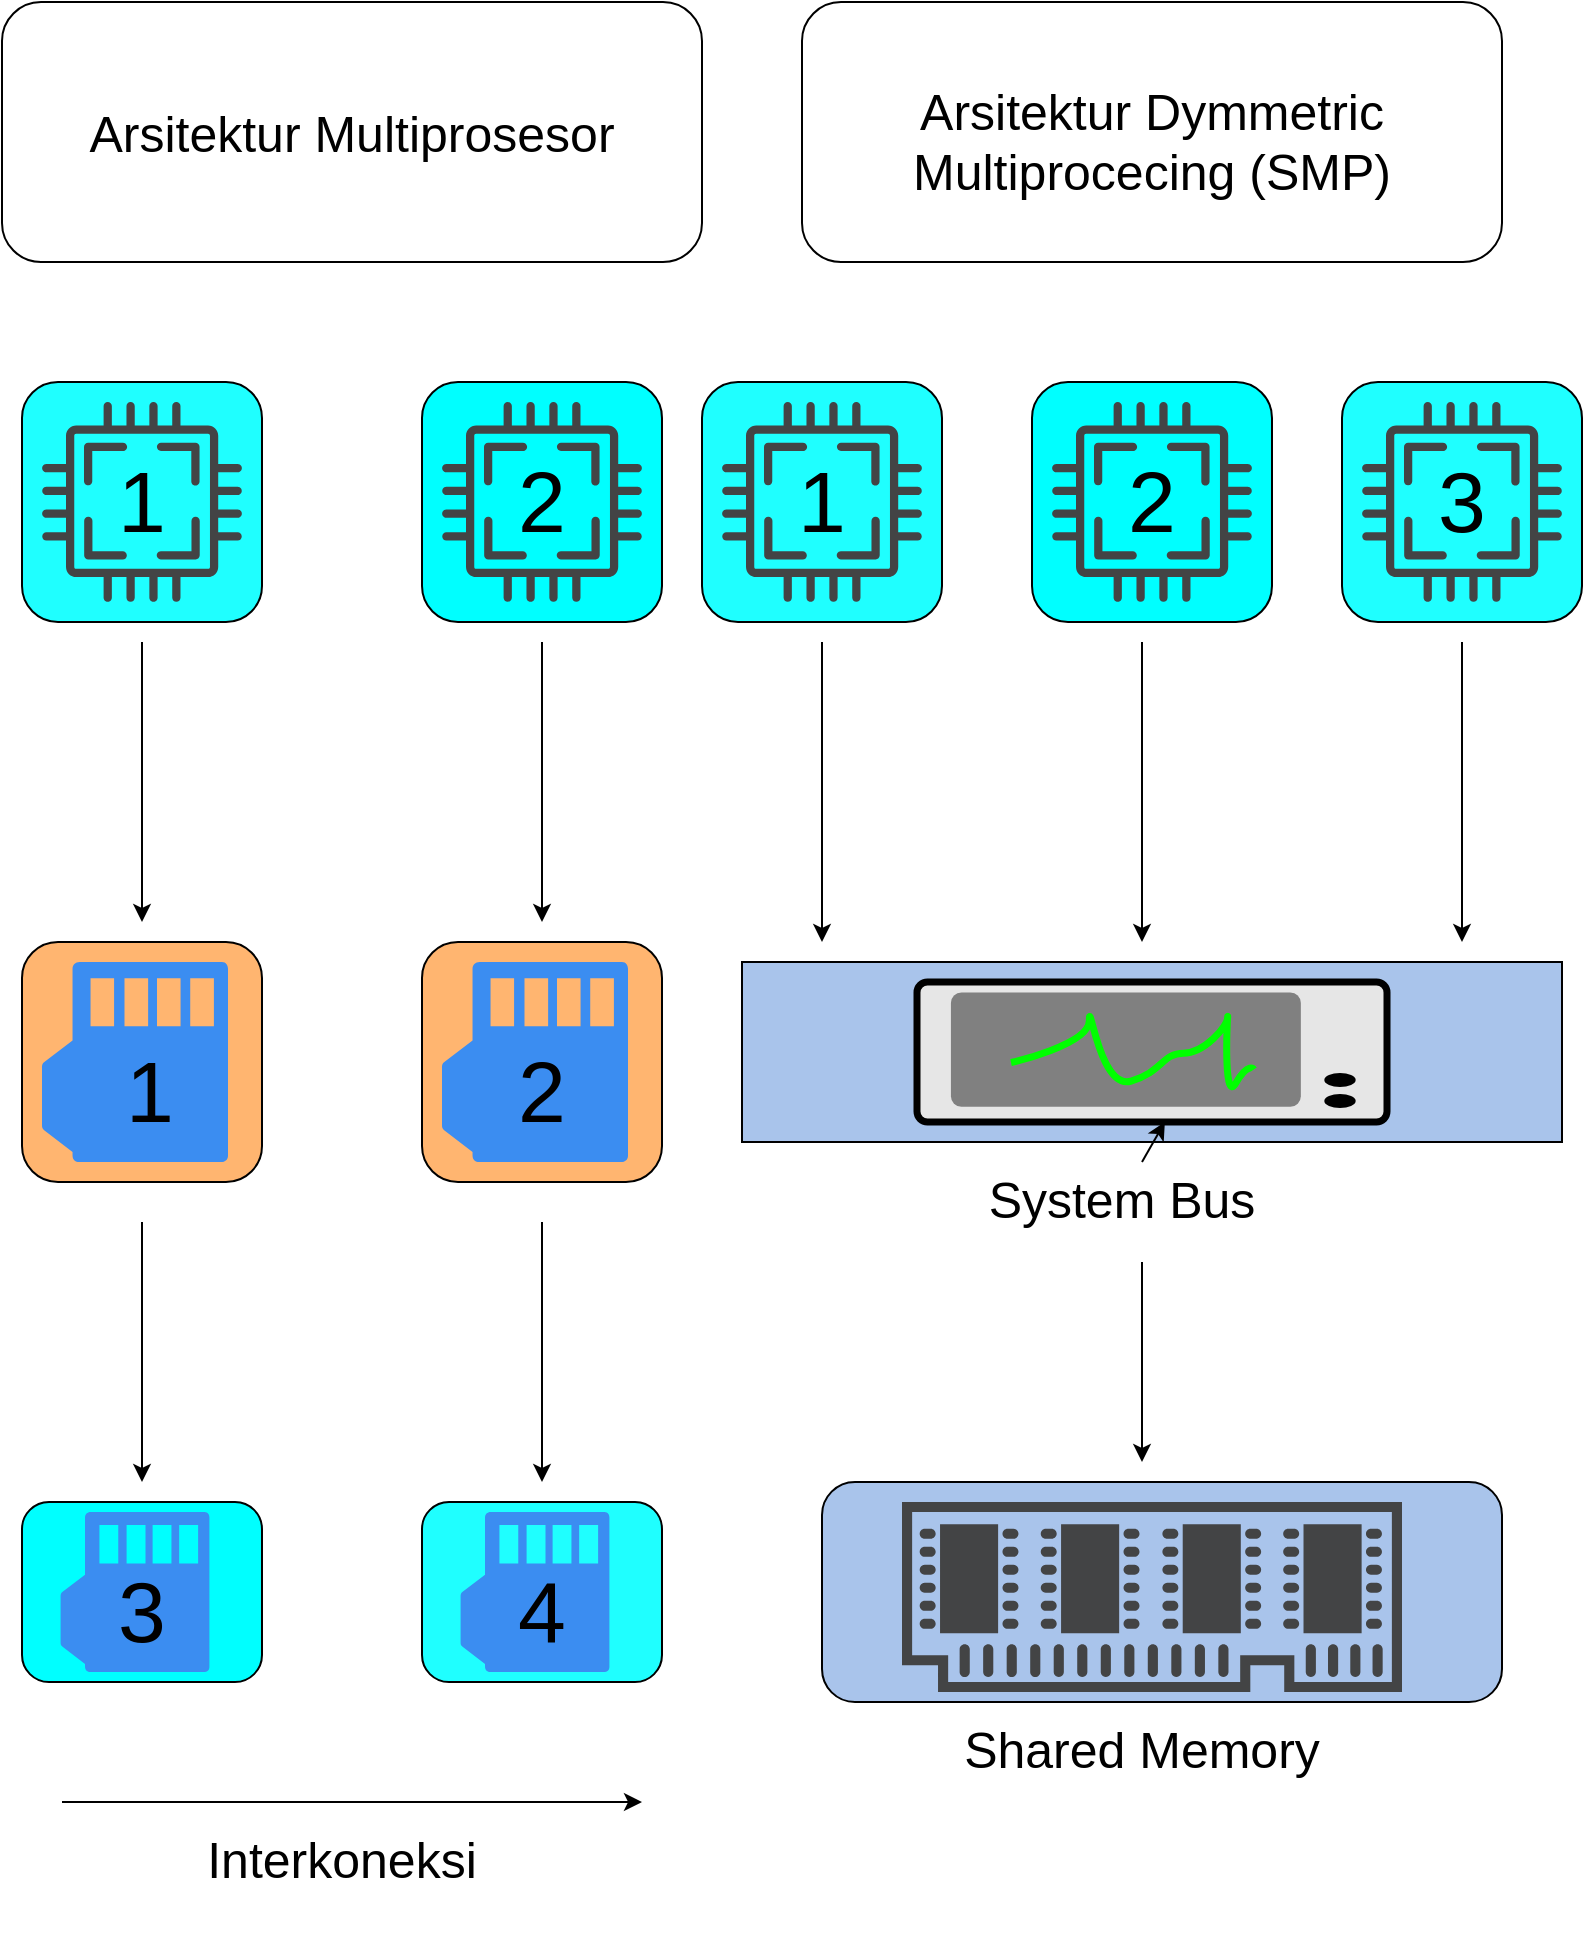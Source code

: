 <mxfile version="26.2.14">
  <diagram name="Page-1" id="ElHYDtm8DYyzWI1VYrLb">
    <mxGraphModel dx="2180" dy="1268" grid="1" gridSize="10" guides="1" tooltips="1" connect="1" arrows="1" fold="1" page="1" pageScale="1" pageWidth="850" pageHeight="1100" math="0" shadow="0">
      <root>
        <mxCell id="0" />
        <mxCell id="1" parent="0" />
        <mxCell id="fEJGuQPyW0wvUsJ_kvxa-1" value="" style="rounded=1;whiteSpace=wrap;html=1;shadow=0;" vertex="1" parent="1">
          <mxGeometry x="50" y="60" width="350" height="130" as="geometry" />
        </mxCell>
        <mxCell id="fEJGuQPyW0wvUsJ_kvxa-2" value="" style="rounded=1;whiteSpace=wrap;html=1;" vertex="1" parent="1">
          <mxGeometry x="450" y="60" width="350" height="130" as="geometry" />
        </mxCell>
        <mxCell id="fEJGuQPyW0wvUsJ_kvxa-3" value="" style="rounded=1;whiteSpace=wrap;html=1;strokeColor=#000000;fillColor=#1FFFFF;" vertex="1" parent="1">
          <mxGeometry x="60" y="250" width="120" height="120" as="geometry" />
        </mxCell>
        <mxCell id="fEJGuQPyW0wvUsJ_kvxa-4" value="" style="rounded=1;whiteSpace=wrap;html=1;fillColor=#00FFFF;" vertex="1" parent="1">
          <mxGeometry x="260" y="250" width="120" height="120" as="geometry" />
        </mxCell>
        <mxCell id="fEJGuQPyW0wvUsJ_kvxa-5" value="" style="rounded=1;whiteSpace=wrap;html=1;fillColor=#FFB570;" vertex="1" parent="1">
          <mxGeometry x="60" y="530" width="120" height="120" as="geometry" />
        </mxCell>
        <mxCell id="fEJGuQPyW0wvUsJ_kvxa-6" value="" style="rounded=1;whiteSpace=wrap;html=1;fillColor=#FFB570;" vertex="1" parent="1">
          <mxGeometry x="260" y="530" width="120" height="120" as="geometry" />
        </mxCell>
        <mxCell id="fEJGuQPyW0wvUsJ_kvxa-7" value="" style="rounded=1;whiteSpace=wrap;html=1;fillColor=#00FFFF;" vertex="1" parent="1">
          <mxGeometry x="60" y="810" width="120" height="90" as="geometry" />
        </mxCell>
        <mxCell id="fEJGuQPyW0wvUsJ_kvxa-8" value="" style="rounded=1;whiteSpace=wrap;html=1;fillColor=#1FFFFF;" vertex="1" parent="1">
          <mxGeometry x="260" y="810" width="120" height="90" as="geometry" />
        </mxCell>
        <mxCell id="fEJGuQPyW0wvUsJ_kvxa-9" value="" style="rounded=1;whiteSpace=wrap;html=1;fillColor=#1FFFFF;" vertex="1" parent="1">
          <mxGeometry x="400" y="250" width="120" height="120" as="geometry" />
        </mxCell>
        <mxCell id="fEJGuQPyW0wvUsJ_kvxa-10" value="" style="rounded=1;whiteSpace=wrap;html=1;fillColor=#00FFFF;" vertex="1" parent="1">
          <mxGeometry x="565" y="250" width="120" height="120" as="geometry" />
        </mxCell>
        <mxCell id="fEJGuQPyW0wvUsJ_kvxa-11" value="" style="rounded=1;whiteSpace=wrap;html=1;fillColor=#1FFFFF;" vertex="1" parent="1">
          <mxGeometry x="720" y="250" width="120" height="120" as="geometry" />
        </mxCell>
        <mxCell id="fEJGuQPyW0wvUsJ_kvxa-12" value="" style="rounded=0;whiteSpace=wrap;html=1;fillColor=#A9C4EB;" vertex="1" parent="1">
          <mxGeometry x="420" y="540" width="410" height="90" as="geometry" />
        </mxCell>
        <mxCell id="fEJGuQPyW0wvUsJ_kvxa-13" value="" style="rounded=1;whiteSpace=wrap;html=1;fillColor=#A9C4EB;" vertex="1" parent="1">
          <mxGeometry x="460" y="800" width="340" height="110" as="geometry" />
        </mxCell>
        <mxCell id="fEJGuQPyW0wvUsJ_kvxa-15" value="" style="endArrow=classic;html=1;rounded=0;" edge="1" parent="1">
          <mxGeometry width="50" height="50" relative="1" as="geometry">
            <mxPoint x="120" y="380" as="sourcePoint" />
            <mxPoint x="120" y="520" as="targetPoint" />
            <Array as="points" />
          </mxGeometry>
        </mxCell>
        <mxCell id="fEJGuQPyW0wvUsJ_kvxa-19" value="" style="endArrow=classic;html=1;rounded=0;" edge="1" parent="1">
          <mxGeometry width="50" height="50" relative="1" as="geometry">
            <mxPoint x="320" y="380" as="sourcePoint" />
            <mxPoint x="320" y="520" as="targetPoint" />
          </mxGeometry>
        </mxCell>
        <mxCell id="fEJGuQPyW0wvUsJ_kvxa-20" value="" style="endArrow=classic;html=1;rounded=0;" edge="1" parent="1">
          <mxGeometry width="50" height="50" relative="1" as="geometry">
            <mxPoint x="120" y="670" as="sourcePoint" />
            <mxPoint x="120" y="800" as="targetPoint" />
          </mxGeometry>
        </mxCell>
        <mxCell id="fEJGuQPyW0wvUsJ_kvxa-21" value="" style="endArrow=classic;html=1;rounded=0;" edge="1" parent="1">
          <mxGeometry width="50" height="50" relative="1" as="geometry">
            <mxPoint x="320" y="670" as="sourcePoint" />
            <mxPoint x="320" y="800" as="targetPoint" />
          </mxGeometry>
        </mxCell>
        <mxCell id="fEJGuQPyW0wvUsJ_kvxa-22" value="" style="endArrow=classic;html=1;rounded=0;" edge="1" parent="1">
          <mxGeometry width="50" height="50" relative="1" as="geometry">
            <mxPoint x="460" y="380" as="sourcePoint" />
            <mxPoint x="460" y="530" as="targetPoint" />
          </mxGeometry>
        </mxCell>
        <mxCell id="fEJGuQPyW0wvUsJ_kvxa-23" value="" style="endArrow=classic;html=1;rounded=0;" edge="1" parent="1">
          <mxGeometry width="50" height="50" relative="1" as="geometry">
            <mxPoint x="620" y="380" as="sourcePoint" />
            <mxPoint x="620" y="530" as="targetPoint" />
            <Array as="points" />
          </mxGeometry>
        </mxCell>
        <mxCell id="fEJGuQPyW0wvUsJ_kvxa-25" value="" style="endArrow=classic;html=1;rounded=0;" edge="1" parent="1">
          <mxGeometry width="50" height="50" relative="1" as="geometry">
            <mxPoint x="780" y="380" as="sourcePoint" />
            <mxPoint x="780" y="530" as="targetPoint" />
            <Array as="points">
              <mxPoint x="780" y="460" />
            </Array>
          </mxGeometry>
        </mxCell>
        <mxCell id="fEJGuQPyW0wvUsJ_kvxa-27" value="" style="endArrow=classic;html=1;rounded=0;" edge="1" parent="1">
          <mxGeometry width="50" height="50" relative="1" as="geometry">
            <mxPoint x="620" y="690" as="sourcePoint" />
            <mxPoint x="620" y="790" as="targetPoint" />
          </mxGeometry>
        </mxCell>
        <mxCell id="fEJGuQPyW0wvUsJ_kvxa-28" value="Arsitektur Multiprosesor" style="text;strokeColor=none;align=center;fillColor=none;html=1;verticalAlign=middle;whiteSpace=wrap;rounded=0;strokeWidth=1;fontSize=25;" vertex="1" parent="1">
          <mxGeometry x="55" y="87.5" width="340" height="75" as="geometry" />
        </mxCell>
        <mxCell id="fEJGuQPyW0wvUsJ_kvxa-32" value="Arsitektur Dymmetric Multiprocecing (SMP)" style="text;strokeColor=none;align=center;fillColor=none;html=1;verticalAlign=middle;whiteSpace=wrap;rounded=0;fontSize=25;" vertex="1" parent="1">
          <mxGeometry x="450" y="87.5" width="350" height="82.5" as="geometry" />
        </mxCell>
        <mxCell id="fEJGuQPyW0wvUsJ_kvxa-34" value="" style="sketch=0;pointerEvents=1;shadow=0;dashed=0;html=1;strokeColor=none;fillColor=#434445;aspect=fixed;labelPosition=center;verticalLabelPosition=bottom;verticalAlign=top;align=center;outlineConnect=0;shape=mxgraph.vvd.cpu;" vertex="1" parent="1">
          <mxGeometry x="70" y="260" width="100" height="100" as="geometry" />
        </mxCell>
        <mxCell id="fEJGuQPyW0wvUsJ_kvxa-35" value="" style="sketch=0;pointerEvents=1;shadow=0;dashed=0;html=1;strokeColor=none;fillColor=#434445;aspect=fixed;labelPosition=center;verticalLabelPosition=bottom;verticalAlign=top;align=center;outlineConnect=0;shape=mxgraph.vvd.cpu;" vertex="1" parent="1">
          <mxGeometry x="270" y="260" width="100" height="100" as="geometry" />
        </mxCell>
        <mxCell id="fEJGuQPyW0wvUsJ_kvxa-36" value="" style="sketch=0;pointerEvents=1;shadow=0;dashed=0;html=1;strokeColor=none;fillColor=#434445;aspect=fixed;labelPosition=center;verticalLabelPosition=bottom;verticalAlign=top;align=center;outlineConnect=0;shape=mxgraph.vvd.cpu;" vertex="1" parent="1">
          <mxGeometry x="410" y="260" width="100" height="100" as="geometry" />
        </mxCell>
        <mxCell id="fEJGuQPyW0wvUsJ_kvxa-37" value="" style="sketch=0;pointerEvents=1;shadow=0;dashed=0;html=1;strokeColor=none;fillColor=#434445;aspect=fixed;labelPosition=center;verticalLabelPosition=bottom;verticalAlign=top;align=center;outlineConnect=0;shape=mxgraph.vvd.cpu;" vertex="1" parent="1">
          <mxGeometry x="575" y="260" width="100" height="100" as="geometry" />
        </mxCell>
        <mxCell id="fEJGuQPyW0wvUsJ_kvxa-38" value="" style="sketch=0;pointerEvents=1;shadow=0;dashed=0;html=1;strokeColor=none;fillColor=#434445;aspect=fixed;labelPosition=center;verticalLabelPosition=bottom;verticalAlign=top;align=center;outlineConnect=0;shape=mxgraph.vvd.cpu;" vertex="1" parent="1">
          <mxGeometry x="730" y="260" width="100" height="100" as="geometry" />
        </mxCell>
        <mxCell id="fEJGuQPyW0wvUsJ_kvxa-39" value="" style="sketch=0;html=1;aspect=fixed;strokeColor=none;shadow=0;fillColor=#3B8DF1;verticalAlign=top;labelPosition=center;verticalLabelPosition=bottom;shape=mxgraph.gcp2.memory_card" vertex="1" parent="1">
          <mxGeometry x="70" y="540" width="93" height="100" as="geometry" />
        </mxCell>
        <mxCell id="fEJGuQPyW0wvUsJ_kvxa-41" value="" style="sketch=0;html=1;aspect=fixed;strokeColor=none;shadow=0;fillColor=#3B8DF1;verticalAlign=top;labelPosition=center;verticalLabelPosition=bottom;shape=mxgraph.gcp2.memory_card" vertex="1" parent="1">
          <mxGeometry x="270" y="540" width="93" height="100" as="geometry" />
        </mxCell>
        <mxCell id="fEJGuQPyW0wvUsJ_kvxa-42" value="" style="sketch=0;html=1;aspect=fixed;strokeColor=none;shadow=0;fillColor=#3B8DF1;verticalAlign=top;labelPosition=center;verticalLabelPosition=bottom;shape=mxgraph.gcp2.memory_card" vertex="1" parent="1">
          <mxGeometry x="79.3" y="815" width="74.4" height="80" as="geometry" />
        </mxCell>
        <mxCell id="fEJGuQPyW0wvUsJ_kvxa-44" value="" style="sketch=0;html=1;aspect=fixed;strokeColor=none;shadow=0;fillColor=#3B8DF1;verticalAlign=top;labelPosition=center;verticalLabelPosition=bottom;shape=mxgraph.gcp2.memory_card" vertex="1" parent="1">
          <mxGeometry x="279.3" y="815" width="74.4" height="80" as="geometry" />
        </mxCell>
        <mxCell id="fEJGuQPyW0wvUsJ_kvxa-45" value="" style="sketch=0;pointerEvents=1;shadow=0;dashed=0;html=1;strokeColor=none;fillColor=#434445;aspect=fixed;labelPosition=center;verticalLabelPosition=bottom;verticalAlign=top;align=center;outlineConnect=0;shape=mxgraph.vvd.memory;" vertex="1" parent="1">
          <mxGeometry x="500" y="810" width="250" height="95" as="geometry" />
        </mxCell>
        <mxCell id="fEJGuQPyW0wvUsJ_kvxa-46" value="" style="html=1;strokeWidth=2;outlineConnect=0;dashed=0;align=center;fontSize=8;verticalLabelPosition=bottom;verticalAlign=top;shape=mxgraph.eip.control_bus;fillColor=#c0f5a9" vertex="1" parent="1">
          <mxGeometry x="507.5" y="550" width="235" height="70" as="geometry" />
        </mxCell>
        <mxCell id="fEJGuQPyW0wvUsJ_kvxa-47" value="1" style="text;strokeColor=none;align=center;fillColor=none;html=1;verticalAlign=middle;whiteSpace=wrap;rounded=0;fontSize=43;" vertex="1" parent="1">
          <mxGeometry x="90" y="295" width="60" height="30" as="geometry" />
        </mxCell>
        <mxCell id="fEJGuQPyW0wvUsJ_kvxa-48" value="2" style="text;strokeColor=none;align=center;fillColor=none;html=1;verticalAlign=middle;whiteSpace=wrap;rounded=0;fontSize=43;" vertex="1" parent="1">
          <mxGeometry x="290" y="295" width="60" height="30" as="geometry" />
        </mxCell>
        <mxCell id="fEJGuQPyW0wvUsJ_kvxa-49" value="1" style="text;strokeColor=none;align=center;fillColor=none;html=1;verticalAlign=middle;whiteSpace=wrap;rounded=0;fontSize=43;" vertex="1" parent="1">
          <mxGeometry x="430" y="295" width="60" height="30" as="geometry" />
        </mxCell>
        <mxCell id="fEJGuQPyW0wvUsJ_kvxa-50" value="2" style="text;strokeColor=none;align=center;fillColor=none;html=1;verticalAlign=middle;whiteSpace=wrap;rounded=0;fontSize=43;" vertex="1" parent="1">
          <mxGeometry x="595" y="295" width="60" height="30" as="geometry" />
        </mxCell>
        <mxCell id="fEJGuQPyW0wvUsJ_kvxa-51" value="3" style="text;strokeColor=none;align=center;fillColor=none;html=1;verticalAlign=middle;whiteSpace=wrap;rounded=0;fontSize=43;" vertex="1" parent="1">
          <mxGeometry x="750" y="295" width="60" height="30" as="geometry" />
        </mxCell>
        <mxCell id="fEJGuQPyW0wvUsJ_kvxa-52" value="1" style="text;strokeColor=none;align=center;fillColor=none;html=1;verticalAlign=middle;whiteSpace=wrap;rounded=0;fontSize=43;" vertex="1" parent="1">
          <mxGeometry x="93.7" y="590" width="60" height="30" as="geometry" />
        </mxCell>
        <mxCell id="fEJGuQPyW0wvUsJ_kvxa-54" value="2" style="text;strokeColor=none;align=center;fillColor=none;html=1;verticalAlign=middle;whiteSpace=wrap;rounded=0;fontSize=43;" vertex="1" parent="1">
          <mxGeometry x="290" y="590" width="60" height="30" as="geometry" />
        </mxCell>
        <mxCell id="fEJGuQPyW0wvUsJ_kvxa-55" value="3" style="text;strokeColor=none;align=center;fillColor=none;html=1;verticalAlign=middle;whiteSpace=wrap;rounded=0;fontSize=43;" vertex="1" parent="1">
          <mxGeometry x="90" y="850" width="60" height="30" as="geometry" />
        </mxCell>
        <mxCell id="fEJGuQPyW0wvUsJ_kvxa-56" value="4" style="text;strokeColor=none;align=center;fillColor=none;html=1;verticalAlign=middle;whiteSpace=wrap;rounded=0;fontSize=43;" vertex="1" parent="1">
          <mxGeometry x="290" y="850" width="60" height="30" as="geometry" />
        </mxCell>
        <mxCell id="fEJGuQPyW0wvUsJ_kvxa-57" value="" style="endArrow=classic;html=1;rounded=0;" edge="1" parent="1">
          <mxGeometry width="50" height="50" relative="1" as="geometry">
            <mxPoint x="80" y="960" as="sourcePoint" />
            <mxPoint x="370" y="960" as="targetPoint" />
          </mxGeometry>
        </mxCell>
        <mxCell id="fEJGuQPyW0wvUsJ_kvxa-61" value="Interkoneksi" style="text;strokeColor=none;align=center;fillColor=none;html=1;verticalAlign=middle;whiteSpace=wrap;rounded=0;strokeWidth=1;fontSize=25;" vertex="1" parent="1">
          <mxGeometry x="50" y="950" width="340" height="75" as="geometry" />
        </mxCell>
        <mxCell id="fEJGuQPyW0wvUsJ_kvxa-62" value="Shared Memory&lt;span style=&quot;color: rgba(0, 0, 0, 0); font-family: monospace; font-size: 0px; text-align: start; text-wrap-mode: nowrap;&quot;&gt;%3CmxGraphModel%3E%3Croot%3E%3CmxCell%20id%3D%220%22%2F%3E%3CmxCell%20id%3D%221%22%20parent%3D%220%22%2F%3E%3CmxCell%20id%3D%222%22%20value%3D%22Arsitektur%20Multiprosesor%22%20style%3D%22text%3BstrokeColor%3Dnone%3Balign%3Dcenter%3BfillColor%3Dnone%3Bhtml%3D1%3BverticalAlign%3Dmiddle%3BwhiteSpace%3Dwrap%3Brounded%3D0%3BstrokeWidth%3D1%3BfontSize%3D25%3B%22%20vertex%3D%221%22%20parent%3D%221%22%3E%3CmxGeometry%20x%3D%2255%22%20y%3D%2287.5%22%20width%3D%22340%22%20height%3D%2275%22%20as%3D%22geometry%22%2F%3E%3C%2FmxCell%3E%3C%2Froot%3E%3C%2FmxGraphModel%3E&lt;/span&gt;" style="text;strokeColor=none;align=center;fillColor=none;html=1;verticalAlign=middle;whiteSpace=wrap;rounded=0;strokeWidth=1;fontSize=25;" vertex="1" parent="1">
          <mxGeometry x="450" y="895" width="340" height="75" as="geometry" />
        </mxCell>
        <mxCell id="fEJGuQPyW0wvUsJ_kvxa-64" value="" style="endArrow=classic;html=1;rounded=0;" edge="1" parent="1" target="fEJGuQPyW0wvUsJ_kvxa-63">
          <mxGeometry width="50" height="50" relative="1" as="geometry">
            <mxPoint x="620" y="640" as="sourcePoint" />
            <mxPoint x="620" y="790" as="targetPoint" />
          </mxGeometry>
        </mxCell>
        <mxCell id="fEJGuQPyW0wvUsJ_kvxa-63" value="System Bus" style="text;strokeColor=none;align=center;fillColor=none;html=1;verticalAlign=middle;whiteSpace=wrap;rounded=0;strokeWidth=1;fontSize=25;" vertex="1" parent="1">
          <mxGeometry x="440" y="620" width="340" height="75" as="geometry" />
        </mxCell>
      </root>
    </mxGraphModel>
  </diagram>
</mxfile>
